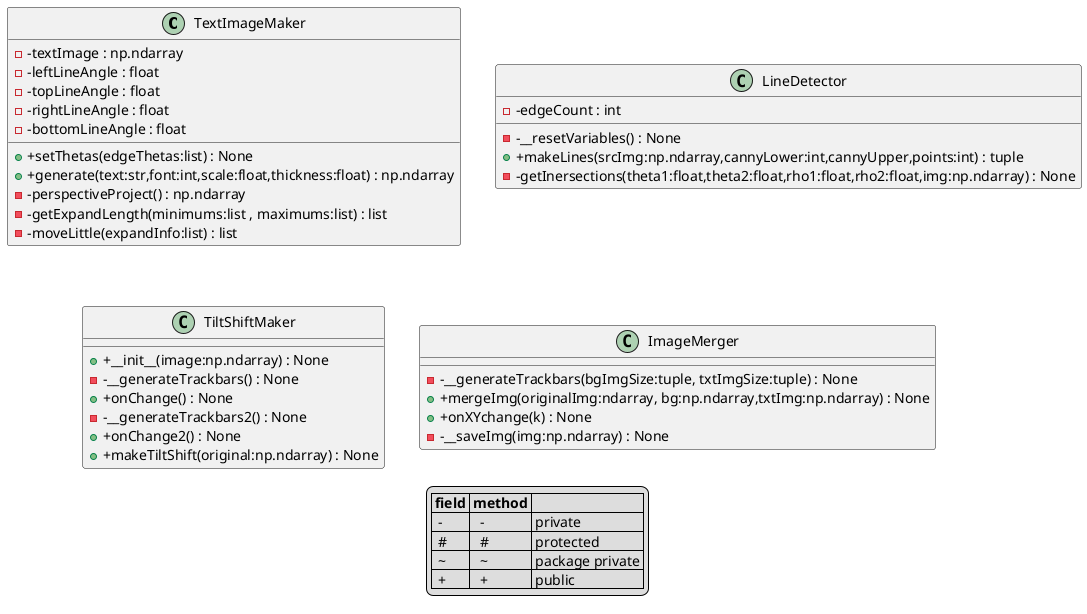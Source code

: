 @startuml

class TextImageMaker {
 - -textImage : np.ndarray
 - -leftLineAngle : float
 - -topLineAngle : float
 - -rightLineAngle : float
 - -bottomLineAngle : float

 + +setThetas(edgeThetas:list) : None
 + +generate(text:str,font:int,scale:float,thickness:float) : np.ndarray
 - -perspectiveProject() : np.ndarray
 - -getExpandLength(minimums:list , maximums:list) : list
 - -moveLittle(expandInfo:list) : list
}

class LineDetector{
 - -edgeCount : int
 - -__resetVariables() : None
 + +makeLines(srcImg:np.ndarray,cannyLower:int,cannyUpper,points:int) : tuple
 - -getInersections(theta1:float,theta2:float,rho1:float,rho2:float,img:np.ndarray) : None
}

class TiltShiftMaker{
    + +__init__(image:np.ndarray) : None
    - -__generateTrackbars() : None
    + +onChange() : None
    - -__generateTrackbars2() : None
    + +onChange2() : None
    + +makeTiltShift(original:np.ndarray) : None
}

class ImageMerger{
    - -__generateTrackbars(bgImgSize:tuple, txtImgSize:tuple) : None
    + +mergeImg(originalImg:ndarray, bg:np.ndarray,txtImg:np.ndarray) : None
    + +onXYchange(k) : None
    - -__saveImg(img:np.ndarray) : None
}

legend
|= field |= method |=  |
|  -     |   -     | private |
|  #     |   #     | protected |
|  ~     |   ~     | package private |
|  +     |   +     | public |
endlegend

@enduml